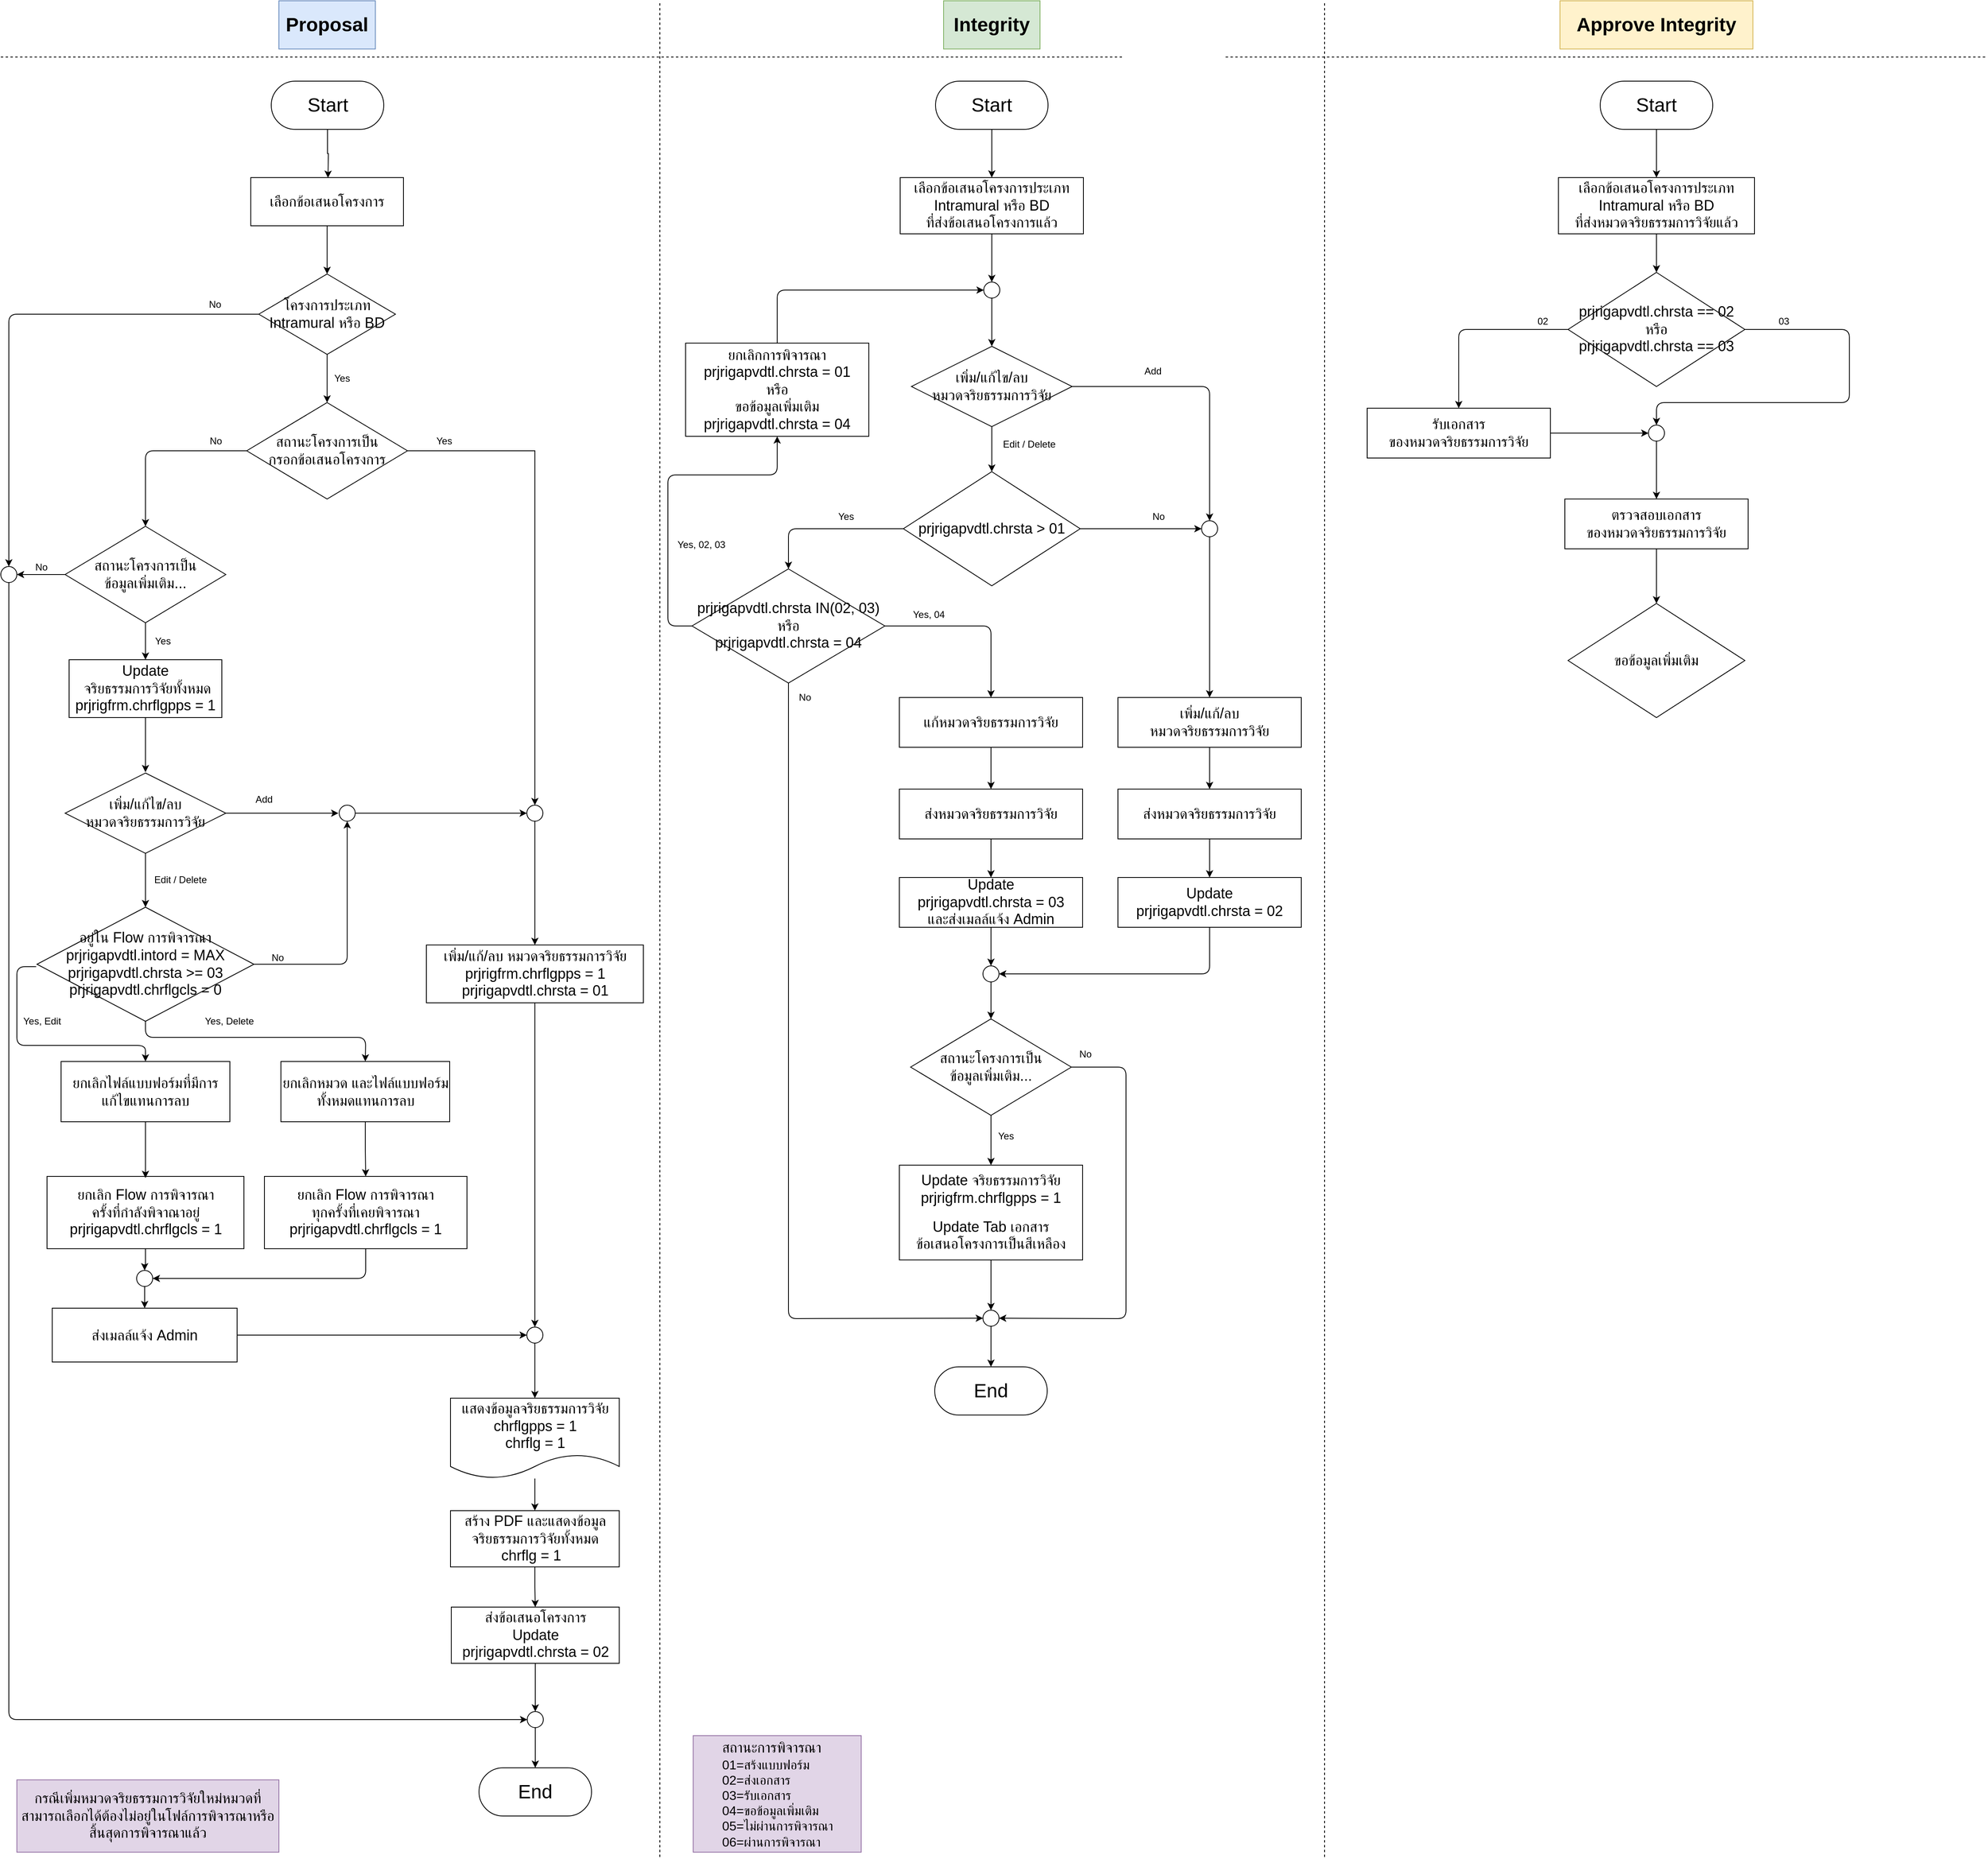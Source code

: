 <mxfile pages="1" version="11.2.5" type="github"><diagram id="XheSabc6A_l0cQ8eEB0v" name="Page-1"><mxGraphModel dx="2500" dy="-290" grid="1" gridSize="10" guides="1" tooltips="1" connect="1" arrows="1" fold="1" page="1" pageScale="1" pageWidth="827" pageHeight="1169" math="0" shadow="0"><root><mxCell id="0"/><mxCell id="1" parent="0"/><mxCell id="-QVgNR0uKfn1cdl9VYep-1" value="&lt;h1&gt;Proposal&lt;/h1&gt;" style="rounded=0;whiteSpace=wrap;html=1;fillColor=#dae8fc;strokeColor=#6c8ebf;" parent="1" vertex="1"><mxGeometry x="-474" y="1180" width="120" height="60" as="geometry"/></mxCell><mxCell id="-QVgNR0uKfn1cdl9VYep-3" value="&lt;h1&gt;Integrity&lt;/h1&gt;" style="rounded=0;whiteSpace=wrap;html=1;fillColor=#d5e8d4;strokeColor=#82b366;" parent="1" vertex="1"><mxGeometry x="353" y="1180" width="120" height="60" as="geometry"/></mxCell><mxCell id="-QVgNR0uKfn1cdl9VYep-4" value="" style="endArrow=none;dashed=1;html=1;" parent="1" edge="1"><mxGeometry width="50" height="50" relative="1" as="geometry"><mxPoint x="-820" y="1250" as="sourcePoint"/><mxPoint x="1650" y="1250" as="targetPoint"/></mxGeometry></mxCell><mxCell id="-QVgNR0uKfn1cdl9VYep-5" value="" style="endArrow=none;dashed=1;html=1;" parent="1" edge="1"><mxGeometry width="50" height="50" relative="1" as="geometry"><mxPoint y="3490" as="sourcePoint"/><mxPoint y="1180" as="targetPoint"/></mxGeometry></mxCell><mxCell id="-QVgNR0uKfn1cdl9VYep-10" value="" style="edgeStyle=orthogonalEdgeStyle;rounded=0;orthogonalLoop=1;jettySize=auto;html=1;" parent="1" source="-QVgNR0uKfn1cdl9VYep-6" edge="1"><mxGeometry relative="1" as="geometry"><mxPoint x="-412.941" y="1400.329" as="targetPoint"/></mxGeometry></mxCell><mxCell id="-QVgNR0uKfn1cdl9VYep-6" value="&lt;font style=&quot;font-size: 24px&quot;&gt;Start&lt;/font&gt;" style="rounded=1;whiteSpace=wrap;html=1;arcSize=50;" parent="1" vertex="1"><mxGeometry x="-483.5" y="1280" width="140" height="60" as="geometry"/></mxCell><mxCell id="-QVgNR0uKfn1cdl9VYep-19" value="" style="edgeStyle=orthogonalEdgeStyle;rounded=0;orthogonalLoop=1;jettySize=auto;html=1;" parent="1" source="-QVgNR0uKfn1cdl9VYep-15" target="-QVgNR0uKfn1cdl9VYep-18" edge="1"><mxGeometry relative="1" as="geometry"/></mxCell><mxCell id="-QVgNR0uKfn1cdl9VYep-15" value="&lt;font style=&quot;font-size: 18px&quot;&gt;โครงการประเภท&lt;br&gt;Intramural หรือ BD&lt;/font&gt;" style="rhombus;whiteSpace=wrap;html=1;" parent="1" vertex="1"><mxGeometry x="-499" y="1520" width="170" height="100" as="geometry"/></mxCell><mxCell id="-QVgNR0uKfn1cdl9VYep-17" value="" style="edgeStyle=orthogonalEdgeStyle;rounded=0;orthogonalLoop=1;jettySize=auto;html=1;" parent="1" source="-QVgNR0uKfn1cdl9VYep-16" target="-QVgNR0uKfn1cdl9VYep-15" edge="1"><mxGeometry relative="1" as="geometry"/></mxCell><mxCell id="-QVgNR0uKfn1cdl9VYep-16" value="&lt;font style=&quot;font-size: 18px&quot;&gt;เลือกข้อเสนอโครงการ&lt;/font&gt;" style="rounded=0;whiteSpace=wrap;html=1;" parent="1" vertex="1"><mxGeometry x="-509" y="1400" width="190" height="60" as="geometry"/></mxCell><mxCell id="-QVgNR0uKfn1cdl9VYep-22" value="" style="edgeStyle=orthogonalEdgeStyle;rounded=0;orthogonalLoop=1;jettySize=auto;html=1;entryX=0.5;entryY=0;entryDx=0;entryDy=0;exitX=1;exitY=0.5;exitDx=0;exitDy=0;" parent="1" source="-QVgNR0uKfn1cdl9VYep-18" target="-QVgNR0uKfn1cdl9VYep-77" edge="1"><mxGeometry relative="1" as="geometry"><mxPoint x="-414" y="1860" as="targetPoint"/></mxGeometry></mxCell><mxCell id="-QVgNR0uKfn1cdl9VYep-18" value="&lt;font style=&quot;font-size: 18px&quot;&gt;สถานะโครงการเป็น&lt;br&gt;กรอกข้อเสนอโครงการ&lt;br&gt;&lt;/font&gt;" style="rhombus;whiteSpace=wrap;html=1;" parent="1" vertex="1"><mxGeometry x="-514" y="1680" width="200" height="120" as="geometry"/></mxCell><mxCell id="-QVgNR0uKfn1cdl9VYep-20" value="Yes" style="text;html=1;resizable=0;points=[];autosize=1;align=left;verticalAlign=top;spacingTop=-4;" parent="1" vertex="1"><mxGeometry x="-407" y="1640" width="40" height="20" as="geometry"/></mxCell><mxCell id="-QVgNR0uKfn1cdl9VYep-84" value="" style="edgeStyle=orthogonalEdgeStyle;rounded=0;orthogonalLoop=1;jettySize=auto;html=1;entryX=0.5;entryY=0;entryDx=0;entryDy=0;" parent="1" source="-QVgNR0uKfn1cdl9VYep-21" target="-QVgNR0uKfn1cdl9VYep-82" edge="1"><mxGeometry relative="1" as="geometry"><mxPoint x="-155.5" y="2392" as="targetPoint"/></mxGeometry></mxCell><mxCell id="-QVgNR0uKfn1cdl9VYep-21" value="&lt;span style=&quot;font-size: 18px&quot;&gt;เพิ่ม/แก้/ลบ หมวดจริยธรรมการวิจัย&lt;/span&gt;&lt;br&gt;&lt;span style=&quot;font-size: 18px&quot;&gt;prjrigfrm.chrflgpps = 1&lt;/span&gt;&lt;br&gt;&lt;span style=&quot;font-size: 18px&quot;&gt;prjrigapvdtl.chrsta = 01&lt;/span&gt;" style="rounded=0;whiteSpace=wrap;html=1;" parent="1" vertex="1"><mxGeometry x="-290.5" y="2355" width="270" height="72" as="geometry"/></mxCell><mxCell id="-QVgNR0uKfn1cdl9VYep-23" value="Yes" style="text;html=1;resizable=0;points=[];autosize=1;align=left;verticalAlign=top;spacingTop=-4;" parent="1" vertex="1"><mxGeometry x="-280" y="1718" width="40" height="20" as="geometry"/></mxCell><mxCell id="-QVgNR0uKfn1cdl9VYep-49" value="" style="edgeStyle=orthogonalEdgeStyle;rounded=0;orthogonalLoop=1;jettySize=auto;html=1;" parent="1" source="-QVgNR0uKfn1cdl9VYep-24" target="-QVgNR0uKfn1cdl9VYep-46" edge="1"><mxGeometry relative="1" as="geometry"/></mxCell><mxCell id="-QVgNR0uKfn1cdl9VYep-24" value="&lt;span style=&quot;font-size: 18px&quot;&gt;สร้าง PDF และแสดงข้อมูล&lt;br&gt;จริยธรรมการวิจัยทั้งหมด&lt;br&gt;chrflg = 1&amp;nbsp;&amp;nbsp;&lt;/span&gt;&lt;span style=&quot;font-size: 18px&quot;&gt;&lt;br&gt;&lt;/span&gt;" style="rounded=0;whiteSpace=wrap;html=1;" parent="1" vertex="1"><mxGeometry x="-260.5" y="3059" width="210" height="70" as="geometry"/></mxCell><mxCell id="-QVgNR0uKfn1cdl9VYep-32" value="" style="edgeStyle=orthogonalEdgeStyle;rounded=0;orthogonalLoop=1;jettySize=auto;html=1;" parent="1" source="-QVgNR0uKfn1cdl9VYep-27" target="-QVgNR0uKfn1cdl9VYep-31" edge="1"><mxGeometry relative="1" as="geometry"/></mxCell><mxCell id="-QVgNR0uKfn1cdl9VYep-36" value="" style="edgeStyle=orthogonalEdgeStyle;rounded=0;orthogonalLoop=1;jettySize=auto;html=1;" parent="1" source="-QVgNR0uKfn1cdl9VYep-27" target="-QVgNR0uKfn1cdl9VYep-33" edge="1"><mxGeometry relative="1" as="geometry"/></mxCell><mxCell id="-QVgNR0uKfn1cdl9VYep-27" value="&lt;font style=&quot;font-size: 18px&quot;&gt;สถานะโครงการเป็น&lt;br&gt;ข้อมูลเพิ่มเติม...&lt;br&gt;&lt;/font&gt;" style="rhombus;whiteSpace=wrap;html=1;" parent="1" vertex="1"><mxGeometry x="-740" y="1834" width="200" height="120" as="geometry"/></mxCell><mxCell id="-QVgNR0uKfn1cdl9VYep-29" value="" style="endArrow=classic;html=1;exitX=0;exitY=0.5;exitDx=0;exitDy=0;entryX=0.5;entryY=0;entryDx=0;entryDy=0;" parent="1" source="-QVgNR0uKfn1cdl9VYep-18" target="-QVgNR0uKfn1cdl9VYep-27" edge="1"><mxGeometry width="50" height="50" relative="1" as="geometry"><mxPoint x="-520" y="1740" as="sourcePoint"/><mxPoint x="-770" y="2350" as="targetPoint"/><Array as="points"><mxPoint x="-640" y="1740"/></Array></mxGeometry></mxCell><mxCell id="-QVgNR0uKfn1cdl9VYep-30" value="No" style="text;html=1;resizable=0;points=[];autosize=1;align=left;verticalAlign=top;spacingTop=-4;" parent="1" vertex="1"><mxGeometry x="-562" y="1718" width="30" height="20" as="geometry"/></mxCell><mxCell id="-QVgNR0uKfn1cdl9VYep-56" value="" style="edgeStyle=orthogonalEdgeStyle;rounded=0;orthogonalLoop=1;jettySize=auto;html=1;" parent="1" source="-QVgNR0uKfn1cdl9VYep-31" edge="1"><mxGeometry relative="1" as="geometry"><mxPoint x="-640" y="2140" as="targetPoint"/></mxGeometry></mxCell><mxCell id="-QVgNR0uKfn1cdl9VYep-31" value="&lt;span style=&quot;font-size: 18px&quot;&gt;Update&lt;br&gt;&amp;nbsp;จริยธรรมการวิจัยทั้งหมด&lt;br&gt;&lt;/span&gt;&lt;span style=&quot;font-size: 18px&quot;&gt;prjrigfrm.&lt;/span&gt;&lt;span style=&quot;font-size: 18px&quot;&gt;chrflgpps = 1&lt;/span&gt;&lt;span style=&quot;font-size: 18px&quot;&gt;&lt;br&gt;&lt;/span&gt;" style="rounded=0;whiteSpace=wrap;html=1;" parent="1" vertex="1"><mxGeometry x="-735" y="2000" width="190" height="72" as="geometry"/></mxCell><mxCell id="-QVgNR0uKfn1cdl9VYep-33" value="" style="ellipse;whiteSpace=wrap;html=1;aspect=fixed;" parent="1" vertex="1"><mxGeometry x="-820" y="1884" width="20" height="20" as="geometry"/></mxCell><mxCell id="-QVgNR0uKfn1cdl9VYep-34" value="" style="endArrow=classic;html=1;exitX=0;exitY=0.5;exitDx=0;exitDy=0;entryX=0.5;entryY=0;entryDx=0;entryDy=0;" parent="1" source="-QVgNR0uKfn1cdl9VYep-15" target="-QVgNR0uKfn1cdl9VYep-33" edge="1"><mxGeometry width="50" height="50" relative="1" as="geometry"><mxPoint x="-750" y="1685" as="sourcePoint"/><mxPoint x="-700" y="1635" as="targetPoint"/><Array as="points"><mxPoint x="-810" y="1570"/></Array></mxGeometry></mxCell><mxCell id="-QVgNR0uKfn1cdl9VYep-35" value="No" style="text;html=1;resizable=0;points=[];autosize=1;align=left;verticalAlign=top;spacingTop=-4;" parent="1" vertex="1"><mxGeometry x="-563" y="1548" width="30" height="20" as="geometry"/></mxCell><mxCell id="-QVgNR0uKfn1cdl9VYep-37" value="No" style="text;html=1;resizable=0;points=[];autosize=1;align=left;verticalAlign=top;spacingTop=-4;" parent="1" vertex="1"><mxGeometry x="-779" y="1875" width="30" height="20" as="geometry"/></mxCell><mxCell id="-QVgNR0uKfn1cdl9VYep-45" value="Yes" style="text;html=1;resizable=0;points=[];autosize=1;align=left;verticalAlign=top;spacingTop=-4;" parent="1" vertex="1"><mxGeometry x="-630" y="1967" width="40" height="20" as="geometry"/></mxCell><mxCell id="-QVgNR0uKfn1cdl9VYep-51" value="" style="edgeStyle=orthogonalEdgeStyle;rounded=0;orthogonalLoop=1;jettySize=auto;html=1;entryX=0.5;entryY=0;entryDx=0;entryDy=0;" parent="1" source="-QVgNR0uKfn1cdl9VYep-46" target="-QVgNR0uKfn1cdl9VYep-52" edge="1"><mxGeometry relative="1" as="geometry"><mxPoint x="-156.5" y="3309" as="targetPoint"/></mxGeometry></mxCell><mxCell id="-QVgNR0uKfn1cdl9VYep-46" value="&lt;span style=&quot;font-size: 18px&quot;&gt;ส่งข้อเสนอโครงการ&lt;br&gt;&lt;/span&gt;&lt;span style=&quot;font-size: 18px&quot;&gt;Update &lt;br&gt;prjrigapvdtl.&lt;/span&gt;&lt;span style=&quot;font-size: 18px&quot;&gt;chrsta = 02&lt;/span&gt;&lt;span style=&quot;font-size: 18px&quot;&gt;&lt;br&gt;&lt;/span&gt;" style="rounded=0;whiteSpace=wrap;html=1;" parent="1" vertex="1"><mxGeometry x="-259.5" y="3179" width="209" height="70" as="geometry"/></mxCell><mxCell id="-QVgNR0uKfn1cdl9VYep-48" value="" style="edgeStyle=orthogonalEdgeStyle;rounded=0;orthogonalLoop=1;jettySize=auto;html=1;" parent="1" source="-QVgNR0uKfn1cdl9VYep-47" target="-QVgNR0uKfn1cdl9VYep-24" edge="1"><mxGeometry relative="1" as="geometry"/></mxCell><mxCell id="-QVgNR0uKfn1cdl9VYep-47" value="&lt;font style=&quot;font-size: 18px&quot;&gt;&lt;font&gt;แสดงข้อมูลจริยธรรมการวิจัย&lt;br&gt;&lt;/font&gt;chrflgpps = 1&lt;br&gt;chrflg = 1&lt;/font&gt;" style="shape=document;whiteSpace=wrap;html=1;boundedLbl=1;" parent="1" vertex="1"><mxGeometry x="-260.5" y="2919" width="210" height="100" as="geometry"/></mxCell><mxCell id="-QVgNR0uKfn1cdl9VYep-50" value="&lt;font style=&quot;font-size: 24px&quot;&gt;End&lt;/font&gt;" style="rounded=1;whiteSpace=wrap;html=1;arcSize=50;" parent="1" vertex="1"><mxGeometry x="-225" y="3379" width="140" height="60" as="geometry"/></mxCell><mxCell id="-QVgNR0uKfn1cdl9VYep-53" value="" style="edgeStyle=orthogonalEdgeStyle;rounded=0;orthogonalLoop=1;jettySize=auto;html=1;" parent="1" source="-QVgNR0uKfn1cdl9VYep-52" target="-QVgNR0uKfn1cdl9VYep-50" edge="1"><mxGeometry relative="1" as="geometry"/></mxCell><mxCell id="-QVgNR0uKfn1cdl9VYep-52" value="" style="ellipse;whiteSpace=wrap;html=1;aspect=fixed;" parent="1" vertex="1"><mxGeometry x="-165" y="3309" width="20" height="20" as="geometry"/></mxCell><mxCell id="-QVgNR0uKfn1cdl9VYep-59" value="" style="edgeStyle=orthogonalEdgeStyle;rounded=0;orthogonalLoop=1;jettySize=auto;html=1;" parent="1" source="-QVgNR0uKfn1cdl9VYep-57" edge="1"><mxGeometry relative="1" as="geometry"><mxPoint x="-640" y="2308" as="targetPoint"/></mxGeometry></mxCell><mxCell id="-QVgNR0uKfn1cdl9VYep-79" value="" style="edgeStyle=orthogonalEdgeStyle;rounded=0;orthogonalLoop=1;jettySize=auto;html=1;" parent="1" source="-QVgNR0uKfn1cdl9VYep-57" edge="1"><mxGeometry relative="1" as="geometry"><mxPoint x="-400" y="2191" as="targetPoint"/></mxGeometry></mxCell><mxCell id="-QVgNR0uKfn1cdl9VYep-57" value="&lt;font style=&quot;font-size: 18px&quot;&gt;เพิ่ม/แก้ไข/ลบ &lt;br&gt;หมวดจริยธรรมการวิจัย&lt;br&gt;&lt;/font&gt;" style="rhombus;whiteSpace=wrap;html=1;" parent="1" vertex="1"><mxGeometry x="-740" y="2141" width="200" height="100" as="geometry"/></mxCell><mxCell id="-QVgNR0uKfn1cdl9VYep-60" value="Edit / Delete" style="text;html=1;resizable=0;points=[];autosize=1;align=left;verticalAlign=top;spacingTop=-4;" parent="1" vertex="1"><mxGeometry x="-631" y="2264" width="80" height="20" as="geometry"/></mxCell><mxCell id="-QVgNR0uKfn1cdl9VYep-61" value="&lt;font style=&quot;font-size: 18px&quot;&gt;อยู่ใน Flow การพิจารณา&lt;br&gt;prjrigapvdtl.intord = MAX&lt;br&gt;prjrigapvdtl.chrsta &amp;gt;= 03&lt;br&gt;prjrigapvdtl.chrflgcls = 0&lt;br&gt;&lt;/font&gt;" style="rhombus;whiteSpace=wrap;html=1;" parent="1" vertex="1"><mxGeometry x="-775" y="2308" width="270" height="142" as="geometry"/></mxCell><mxCell id="-QVgNR0uKfn1cdl9VYep-62" value="&lt;span style=&quot;font-size: 18px&quot;&gt;ยกเลิกไฟล์แบบฟอร์มที่มีการแก้ไขแทนการลบ&lt;br&gt;&lt;/span&gt;" style="rounded=0;whiteSpace=wrap;html=1;" parent="1" vertex="1"><mxGeometry x="-745" y="2500" width="210" height="75" as="geometry"/></mxCell><mxCell id="0qX_IZORo3dHoUo4TGGO-122" value="" style="edgeStyle=orthogonalEdgeStyle;rounded=0;orthogonalLoop=1;jettySize=auto;html=1;entryX=0.5;entryY=0;entryDx=0;entryDy=0;" parent="1" source="-QVgNR0uKfn1cdl9VYep-64" target="0qX_IZORo3dHoUo4TGGO-119" edge="1"><mxGeometry relative="1" as="geometry"><mxPoint x="-640" y="2813" as="targetPoint"/></mxGeometry></mxCell><mxCell id="-QVgNR0uKfn1cdl9VYep-64" value="&lt;span style=&quot;font-size: 18px&quot;&gt;ยกเลิก Flow การพิจารณา&lt;br&gt;ครั้งที่กำลังพิจาณาอยู่&lt;br&gt;&lt;/span&gt;&lt;font style=&quot;font-size: 18px&quot;&gt;prjrigapvdtl&lt;/font&gt;&lt;span style=&quot;font-size: 18px&quot;&gt;.chrflgcls = 1&lt;/span&gt;&lt;span style=&quot;font-size: 18px&quot;&gt;&lt;br&gt;&lt;/span&gt;" style="rounded=0;whiteSpace=wrap;html=1;" parent="1" vertex="1"><mxGeometry x="-762.5" y="2643" width="245" height="90" as="geometry"/></mxCell><mxCell id="-QVgNR0uKfn1cdl9VYep-69" value="Yes, Edit" style="text;html=1;resizable=0;points=[];autosize=1;align=left;verticalAlign=top;spacingTop=-4;" parent="1" vertex="1"><mxGeometry x="-794" y="2440" width="60" height="20" as="geometry"/></mxCell><mxCell id="-QVgNR0uKfn1cdl9VYep-74" value="" style="edgeStyle=orthogonalEdgeStyle;rounded=0;orthogonalLoop=1;jettySize=auto;html=1;entryX=0.5;entryY=0;entryDx=0;entryDy=0;" parent="1" source="-QVgNR0uKfn1cdl9VYep-70" target="0qX_IZORo3dHoUo4TGGO-116" edge="1"><mxGeometry relative="1" as="geometry"><mxPoint x="-387.5" y="2635" as="targetPoint"/></mxGeometry></mxCell><mxCell id="-QVgNR0uKfn1cdl9VYep-70" value="&lt;span style=&quot;font-size: 18px&quot;&gt;ยกเลิกหมวด และไฟล์แบบฟอร์มทั้งหมดแทนการลบ&lt;br&gt;&lt;/span&gt;" style="rounded=0;whiteSpace=wrap;html=1;" parent="1" vertex="1"><mxGeometry x="-471.5" y="2500" width="210" height="75" as="geometry"/></mxCell><mxCell id="-QVgNR0uKfn1cdl9VYep-71" value="" style="endArrow=classic;html=1;exitX=0.5;exitY=1;exitDx=0;exitDy=0;entryX=0.5;entryY=0;entryDx=0;entryDy=0;" parent="1" source="-QVgNR0uKfn1cdl9VYep-61" target="-QVgNR0uKfn1cdl9VYep-70" edge="1"><mxGeometry width="50" height="50" relative="1" as="geometry"><mxPoint x="-139.5" y="2525" as="sourcePoint"/><mxPoint x="-89.5" y="2475" as="targetPoint"/><Array as="points"><mxPoint x="-640" y="2470"/><mxPoint x="-366" y="2470"/></Array></mxGeometry></mxCell><mxCell id="-QVgNR0uKfn1cdl9VYep-72" value="Yes, Delete" style="text;html=1;resizable=0;points=[];autosize=1;align=left;verticalAlign=top;spacingTop=-4;" parent="1" vertex="1"><mxGeometry x="-568" y="2440" width="80" height="20" as="geometry"/></mxCell><mxCell id="-QVgNR0uKfn1cdl9VYep-76" value="" style="endArrow=classic;html=1;exitX=0.5;exitY=1;exitDx=0;exitDy=0;" parent="1" source="-QVgNR0uKfn1cdl9VYep-62" edge="1"><mxGeometry width="50" height="50" relative="1" as="geometry"><mxPoint x="-573" y="2685" as="sourcePoint"/><mxPoint x="-640" y="2645" as="targetPoint"/><Array as="points"><mxPoint x="-640" y="2645"/></Array></mxGeometry></mxCell><mxCell id="-QVgNR0uKfn1cdl9VYep-77" value="" style="ellipse;whiteSpace=wrap;html=1;aspect=fixed;" parent="1" vertex="1"><mxGeometry x="-165.5" y="2181" width="20" height="20" as="geometry"/></mxCell><mxCell id="-QVgNR0uKfn1cdl9VYep-81" value="Add" style="text;html=1;resizable=0;points=[];autosize=1;align=left;verticalAlign=top;spacingTop=-4;" parent="1" vertex="1"><mxGeometry x="-505" y="2164" width="40" height="20" as="geometry"/></mxCell><mxCell id="-QVgNR0uKfn1cdl9VYep-87" value="" style="edgeStyle=orthogonalEdgeStyle;rounded=0;orthogonalLoop=1;jettySize=auto;html=1;" parent="1" source="-QVgNR0uKfn1cdl9VYep-82" target="-QVgNR0uKfn1cdl9VYep-47" edge="1"><mxGeometry relative="1" as="geometry"/></mxCell><mxCell id="-QVgNR0uKfn1cdl9VYep-82" value="" style="ellipse;whiteSpace=wrap;html=1;aspect=fixed;" parent="1" vertex="1"><mxGeometry x="-165.5" y="2830.5" width="20" height="20" as="geometry"/></mxCell><mxCell id="-QVgNR0uKfn1cdl9VYep-90" value="" style="endArrow=classic;html=1;entryX=0.5;entryY=0;entryDx=0;entryDy=0;" parent="1" target="-QVgNR0uKfn1cdl9VYep-62" edge="1"><mxGeometry width="50" height="50" relative="1" as="geometry"><mxPoint x="-776" y="2382" as="sourcePoint"/><mxPoint x="-685" y="2645" as="targetPoint"/><Array as="points"><mxPoint x="-800" y="2382"/><mxPoint x="-800" y="2480"/><mxPoint x="-640" y="2480"/></Array></mxGeometry></mxCell><mxCell id="-QVgNR0uKfn1cdl9VYep-92" value="" style="ellipse;whiteSpace=wrap;html=1;aspect=fixed;" parent="1" vertex="1"><mxGeometry x="-399" y="2181" width="20" height="20" as="geometry"/></mxCell><mxCell id="-QVgNR0uKfn1cdl9VYep-93" value="" style="endArrow=classic;html=1;exitX=1;exitY=0.5;exitDx=0;exitDy=0;entryX=0.5;entryY=1;entryDx=0;entryDy=0;" parent="1" source="-QVgNR0uKfn1cdl9VYep-61" target="-QVgNR0uKfn1cdl9VYep-92" edge="1"><mxGeometry width="50" height="50" relative="1" as="geometry"><mxPoint x="-250" y="2610" as="sourcePoint"/><mxPoint x="-200" y="2560" as="targetPoint"/><Array as="points"><mxPoint x="-389" y="2379"/></Array></mxGeometry></mxCell><mxCell id="-QVgNR0uKfn1cdl9VYep-94" value="" style="endArrow=classic;html=1;exitX=1;exitY=0.5;exitDx=0;exitDy=0;entryX=0;entryY=0.5;entryDx=0;entryDy=0;" parent="1" source="-QVgNR0uKfn1cdl9VYep-92" target="-QVgNR0uKfn1cdl9VYep-77" edge="1"><mxGeometry width="50" height="50" relative="1" as="geometry"><mxPoint x="-319" y="2061" as="sourcePoint"/><mxPoint x="-269" y="2011" as="targetPoint"/></mxGeometry></mxCell><mxCell id="-QVgNR0uKfn1cdl9VYep-95" value="No" style="text;html=1;resizable=0;points=[];autosize=1;align=left;verticalAlign=top;spacingTop=-4;" parent="1" vertex="1"><mxGeometry x="-485" y="2361" width="30" height="20" as="geometry"/></mxCell><mxCell id="0qX_IZORo3dHoUo4TGGO-3" value="" style="edgeStyle=orthogonalEdgeStyle;rounded=0;orthogonalLoop=1;jettySize=auto;html=1;" parent="1" source="0qX_IZORo3dHoUo4TGGO-1" target="0qX_IZORo3dHoUo4TGGO-2" edge="1"><mxGeometry relative="1" as="geometry"/></mxCell><mxCell id="0qX_IZORo3dHoUo4TGGO-1" value="&lt;font style=&quot;font-size: 24px&quot;&gt;Start&lt;/font&gt;" style="rounded=1;whiteSpace=wrap;html=1;arcSize=50;" parent="1" vertex="1"><mxGeometry x="343" y="1280" width="140" height="60" as="geometry"/></mxCell><mxCell id="0qX_IZORo3dHoUo4TGGO-5" value="" style="edgeStyle=orthogonalEdgeStyle;rounded=0;orthogonalLoop=1;jettySize=auto;html=1;exitX=0.5;exitY=1;exitDx=0;exitDy=0;entryX=0.5;entryY=0;entryDx=0;entryDy=0;" parent="1" source="0qX_IZORo3dHoUo4TGGO-67" target="0qX_IZORo3dHoUo4TGGO-17" edge="1"><mxGeometry relative="1" as="geometry"><mxPoint x="413" y="1530" as="sourcePoint"/><mxPoint x="413" y="1570" as="targetPoint"/></mxGeometry></mxCell><mxCell id="0qX_IZORo3dHoUo4TGGO-2" value="&lt;font style=&quot;font-size: 18px&quot;&gt;เลือกข้อเสนอโครงการ&lt;/font&gt;&lt;span style=&quot;font-size: 18px&quot;&gt;ประเภท&lt;/span&gt;&lt;br style=&quot;font-size: 18px&quot;&gt;&lt;span style=&quot;font-size: 18px&quot;&gt;Intramural หรือ BD&lt;br&gt;ที่ส่งข้อเสนอโครงการแล้ว&lt;br&gt;&lt;/span&gt;" style="rounded=0;whiteSpace=wrap;html=1;" parent="1" vertex="1"><mxGeometry x="299" y="1400" width="228" height="70" as="geometry"/></mxCell><mxCell id="0qX_IZORo3dHoUo4TGGO-10" value="" style="edgeStyle=orthogonalEdgeStyle;rounded=0;orthogonalLoop=1;jettySize=auto;html=1;" parent="1" source="0qX_IZORo3dHoUo4TGGO-17" target="0qX_IZORo3dHoUo4TGGO-9" edge="1"><mxGeometry relative="1" as="geometry"/></mxCell><mxCell id="0qX_IZORo3dHoUo4TGGO-54" value="" style="edgeStyle=orthogonalEdgeStyle;rounded=0;orthogonalLoop=1;jettySize=auto;html=1;entryX=0;entryY=0.5;entryDx=0;entryDy=0;exitX=1;exitY=0.5;exitDx=0;exitDy=0;" parent="1" source="0qX_IZORo3dHoUo4TGGO-9" target="0qX_IZORo3dHoUo4TGGO-52" edge="1"><mxGeometry relative="1" as="geometry"><mxPoint x="565" y="1834" as="sourcePoint"/><mxPoint x="670" y="1834" as="targetPoint"/></mxGeometry></mxCell><mxCell id="0qX_IZORo3dHoUo4TGGO-9" value="&lt;font style=&quot;font-size: 18px&quot;&gt;prjrigapvdtl.chrsta &amp;gt; 01&lt;br&gt;&lt;/font&gt;" style="rhombus;whiteSpace=wrap;html=1;" parent="1" vertex="1"><mxGeometry x="303" y="1766" width="220" height="142" as="geometry"/></mxCell><mxCell id="0qX_IZORo3dHoUo4TGGO-16" value="Yes" style="text;html=1;resizable=0;points=[];autosize=1;align=left;verticalAlign=top;spacingTop=-4;" parent="1" vertex="1"><mxGeometry x="220" y="1812" width="40" height="20" as="geometry"/></mxCell><mxCell id="0qX_IZORo3dHoUo4TGGO-17" value="&lt;font style=&quot;font-size: 18px&quot;&gt;เพิ่ม/แก้ไข/ลบ &lt;br&gt;หมวดจริยธรรมการวิจัย&lt;br&gt;&lt;/font&gt;" style="rhombus;whiteSpace=wrap;html=1;" parent="1" vertex="1"><mxGeometry x="313" y="1610" width="200" height="100" as="geometry"/></mxCell><mxCell id="0qX_IZORo3dHoUo4TGGO-20" value="Edit / Delete" style="text;html=1;resizable=0;points=[];autosize=1;align=left;verticalAlign=top;spacingTop=-4;" parent="1" vertex="1"><mxGeometry x="425" y="1722" width="80" height="20" as="geometry"/></mxCell><mxCell id="0qX_IZORo3dHoUo4TGGO-83" value="" style="edgeStyle=orthogonalEdgeStyle;rounded=0;orthogonalLoop=1;jettySize=auto;html=1;" parent="1" source="0qX_IZORo3dHoUo4TGGO-21" target="0qX_IZORo3dHoUo4TGGO-82" edge="1"><mxGeometry relative="1" as="geometry"/></mxCell><mxCell id="0qX_IZORo3dHoUo4TGGO-21" value="&lt;span style=&quot;font-size: 18px&quot;&gt;เพิ่ม/แก้/ลบ &lt;br&gt;หมวดจริยธรรมการวิจัย&lt;/span&gt;&lt;br&gt;" style="rounded=0;whiteSpace=wrap;html=1;" parent="1" vertex="1"><mxGeometry x="570" y="2047" width="228" height="62" as="geometry"/></mxCell><mxCell id="0qX_IZORo3dHoUo4TGGO-23" value="" style="endArrow=classic;html=1;entryX=0.5;entryY=0;entryDx=0;entryDy=0;" parent="1" target="0qX_IZORo3dHoUo4TGGO-52" edge="1"><mxGeometry width="50" height="50" relative="1" as="geometry"><mxPoint x="513" y="1660" as="sourcePoint"/><mxPoint x="684" y="1820" as="targetPoint"/><Array as="points"><mxPoint x="684" y="1660"/></Array></mxGeometry></mxCell><mxCell id="0qX_IZORo3dHoUo4TGGO-26" value="Add" style="text;html=1;resizable=0;points=[];autosize=1;align=left;verticalAlign=top;spacingTop=-4;" parent="1" vertex="1"><mxGeometry x="601" y="1631" width="40" height="20" as="geometry"/></mxCell><mxCell id="0qX_IZORo3dHoUo4TGGO-27" value="No" style="text;html=1;resizable=0;points=[];autosize=1;align=left;verticalAlign=top;spacingTop=-4;" parent="1" vertex="1"><mxGeometry x="611" y="1812" width="30" height="20" as="geometry"/></mxCell><mxCell id="0qX_IZORo3dHoUo4TGGO-45" value="" style="edgeStyle=orthogonalEdgeStyle;rounded=0;orthogonalLoop=1;jettySize=auto;html=1;" parent="1" source="0qX_IZORo3dHoUo4TGGO-30" target="0qX_IZORo3dHoUo4TGGO-37" edge="1"><mxGeometry relative="1" as="geometry"/></mxCell><mxCell id="0qX_IZORo3dHoUo4TGGO-30" value="&lt;font style=&quot;font-size: 18px&quot;&gt;สถานะโครงการเป็น&lt;br&gt;ข้อมูลเพิ่มเติม...&lt;br&gt;&lt;/font&gt;" style="rhombus;whiteSpace=wrap;html=1;" parent="1" vertex="1"><mxGeometry x="312" y="2447" width="200" height="120" as="geometry"/></mxCell><mxCell id="0qX_IZORo3dHoUo4TGGO-37" value="&lt;span style=&quot;font-size: 18px&quot;&gt;Update จริยธรรมการวิจัย&lt;br&gt;&lt;/span&gt;&lt;span style=&quot;font-size: 18px&quot;&gt;prjrigfrm.&lt;/span&gt;&lt;span style=&quot;font-size: 18px&quot;&gt;chrflgpps = 1&lt;br&gt;&lt;/span&gt;&lt;br&gt;&lt;span style=&quot;font-size: 18px&quot;&gt;Update Tab เอกสาร&lt;br&gt;ข้อเสนอโครงการเป็นสีเหลือง&lt;/span&gt;" style="rounded=0;whiteSpace=wrap;html=1;" parent="1" vertex="1"><mxGeometry x="298" y="2629" width="228" height="118" as="geometry"/></mxCell><mxCell id="0qX_IZORo3dHoUo4TGGO-44" value="" style="edgeStyle=orthogonalEdgeStyle;rounded=0;orthogonalLoop=1;jettySize=auto;html=1;exitX=0.5;exitY=1;exitDx=0;exitDy=0;" parent="1" source="0qX_IZORo3dHoUo4TGGO-84" target="0qX_IZORo3dHoUo4TGGO-30" edge="1"><mxGeometry relative="1" as="geometry"><mxPoint x="417" y="2423" as="sourcePoint"/></mxGeometry></mxCell><mxCell id="0qX_IZORo3dHoUo4TGGO-46" value="Yes" style="text;html=1;resizable=0;points=[];autosize=1;align=left;verticalAlign=top;spacingTop=-4;" parent="1" vertex="1"><mxGeometry x="419" y="2583" width="40" height="20" as="geometry"/></mxCell><mxCell id="0qX_IZORo3dHoUo4TGGO-93" value="" style="edgeStyle=orthogonalEdgeStyle;rounded=0;orthogonalLoop=1;jettySize=auto;html=1;" parent="1" source="0qX_IZORo3dHoUo4TGGO-48" target="0qX_IZORo3dHoUo4TGGO-92" edge="1"><mxGeometry relative="1" as="geometry"/></mxCell><mxCell id="0qX_IZORo3dHoUo4TGGO-48" value="" style="ellipse;whiteSpace=wrap;html=1;aspect=fixed;" parent="1" vertex="1"><mxGeometry x="402" y="2809.5" width="20" height="20" as="geometry"/></mxCell><mxCell id="0qX_IZORo3dHoUo4TGGO-49" value="" style="edgeStyle=orthogonalEdgeStyle;rounded=0;orthogonalLoop=1;jettySize=auto;html=1;" parent="1" source="0qX_IZORo3dHoUo4TGGO-37" target="0qX_IZORo3dHoUo4TGGO-48" edge="1"><mxGeometry relative="1" as="geometry"><mxPoint x="412" y="2747" as="sourcePoint"/><mxPoint x="412" y="2825" as="targetPoint"/></mxGeometry></mxCell><mxCell id="0qX_IZORo3dHoUo4TGGO-50" value="" style="endArrow=classic;html=1;exitX=1;exitY=0.5;exitDx=0;exitDy=0;entryX=1;entryY=0.5;entryDx=0;entryDy=0;" parent="1" source="0qX_IZORo3dHoUo4TGGO-30" target="0qX_IZORo3dHoUo4TGGO-48" edge="1"><mxGeometry width="50" height="50" relative="1" as="geometry"><mxPoint x="602" y="2557" as="sourcePoint"/><mxPoint x="512" y="2873.5" as="targetPoint"/><Array as="points"><mxPoint x="580" y="2507"/><mxPoint x="580" y="2820"/></Array></mxGeometry></mxCell><mxCell id="0qX_IZORo3dHoUo4TGGO-51" value="No" style="text;html=1;resizable=0;points=[];autosize=1;align=left;verticalAlign=top;spacingTop=-4;" parent="1" vertex="1"><mxGeometry x="520" y="2481" width="30" height="20" as="geometry"/></mxCell><mxCell id="0qX_IZORo3dHoUo4TGGO-57" value="" style="edgeStyle=orthogonalEdgeStyle;rounded=0;orthogonalLoop=1;jettySize=auto;html=1;entryX=0.5;entryY=0;entryDx=0;entryDy=0;" parent="1" source="0qX_IZORo3dHoUo4TGGO-52" target="0qX_IZORo3dHoUo4TGGO-21" edge="1"><mxGeometry relative="1" as="geometry"><mxPoint x="725" y="1924" as="targetPoint"/></mxGeometry></mxCell><mxCell id="0qX_IZORo3dHoUo4TGGO-52" value="" style="ellipse;whiteSpace=wrap;html=1;aspect=fixed;" parent="1" vertex="1"><mxGeometry x="674" y="1827" width="20" height="20" as="geometry"/></mxCell><mxCell id="0qX_IZORo3dHoUo4TGGO-58" value="" style="endArrow=classic;html=1;exitX=0;exitY=0.5;exitDx=0;exitDy=0;entryX=0.5;entryY=0;entryDx=0;entryDy=0;" parent="1" source="0qX_IZORo3dHoUo4TGGO-9" target="0qX_IZORo3dHoUo4TGGO-59" edge="1"><mxGeometry width="50" height="50" relative="1" as="geometry"><mxPoint x="523" y="1670" as="sourcePoint"/><mxPoint x="164" y="1952" as="targetPoint"/><Array as="points"><mxPoint x="160" y="1837"/></Array></mxGeometry></mxCell><mxCell id="0qX_IZORo3dHoUo4TGGO-59" value="&lt;font style=&quot;font-size: 18px&quot;&gt;prjrigapvdtl.chrsta IN(02, 03)&lt;br&gt;หรือ&lt;br&gt;prjrigapvdtl.chrsta = 04&lt;br&gt;&lt;/font&gt;" style="rhombus;whiteSpace=wrap;html=1;" parent="1" vertex="1"><mxGeometry x="40" y="1887" width="240" height="142" as="geometry"/></mxCell><mxCell id="0qX_IZORo3dHoUo4TGGO-61" value="&lt;span style=&quot;font-size: 18px&quot;&gt;ยกเลิกการพิจารณา&lt;br&gt;&lt;/span&gt;&lt;span style=&quot;font-size: 18px&quot;&gt;prjrigapvdtl.chrsta = 01&lt;/span&gt;&lt;span style=&quot;font-size: 18px&quot;&gt;&lt;br&gt;หรือ&lt;br&gt;ขอข้อมูลเพิ่มเติม&lt;br&gt;&lt;/span&gt;&lt;span style=&quot;font-size: 18px&quot;&gt;prjrigapvdtl.chrsta = 04&lt;/span&gt;&lt;span style=&quot;font-size: 18px&quot;&gt;&lt;br&gt;&lt;/span&gt;" style="rounded=0;whiteSpace=wrap;html=1;" parent="1" vertex="1"><mxGeometry x="32" y="1606" width="228" height="116" as="geometry"/></mxCell><mxCell id="0qX_IZORo3dHoUo4TGGO-63" value="Yes, 02, 03" style="text;html=1;resizable=0;points=[];autosize=1;align=left;verticalAlign=top;spacingTop=-4;" parent="1" vertex="1"><mxGeometry x="20" y="1847" width="80" height="20" as="geometry"/></mxCell><mxCell id="0qX_IZORo3dHoUo4TGGO-67" value="" style="ellipse;whiteSpace=wrap;html=1;aspect=fixed;" parent="1" vertex="1"><mxGeometry x="403" y="1530" width="20" height="20" as="geometry"/></mxCell><mxCell id="0qX_IZORo3dHoUo4TGGO-68" value="" style="edgeStyle=orthogonalEdgeStyle;rounded=0;orthogonalLoop=1;jettySize=auto;html=1;exitX=0.5;exitY=1;exitDx=0;exitDy=0;entryX=0.5;entryY=0;entryDx=0;entryDy=0;" parent="1" source="0qX_IZORo3dHoUo4TGGO-2" target="0qX_IZORo3dHoUo4TGGO-67" edge="1"><mxGeometry relative="1" as="geometry"><mxPoint x="413" y="1470" as="sourcePoint"/><mxPoint x="413" y="1610" as="targetPoint"/></mxGeometry></mxCell><mxCell id="0qX_IZORo3dHoUo4TGGO-69" value="" style="endArrow=classic;html=1;exitX=0;exitY=0.5;exitDx=0;exitDy=0;entryX=0.5;entryY=1;entryDx=0;entryDy=0;" parent="1" source="0qX_IZORo3dHoUo4TGGO-59" target="0qX_IZORo3dHoUo4TGGO-61" edge="1"><mxGeometry width="50" height="50" relative="1" as="geometry"><mxPoint x="523" y="1670" as="sourcePoint"/><mxPoint x="652" y="1837" as="targetPoint"/><Array as="points"><mxPoint x="10" y="1958"/><mxPoint x="10" y="1770"/><mxPoint x="146" y="1770"/></Array></mxGeometry></mxCell><mxCell id="0qX_IZORo3dHoUo4TGGO-70" value="" style="endArrow=classic;html=1;exitX=0.5;exitY=0;exitDx=0;exitDy=0;entryX=0;entryY=0.5;entryDx=0;entryDy=0;" parent="1" source="0qX_IZORo3dHoUo4TGGO-61" target="0qX_IZORo3dHoUo4TGGO-67" edge="1"><mxGeometry width="50" height="50" relative="1" as="geometry"><mxPoint x="533" y="1680" as="sourcePoint"/><mxPoint x="662" y="1847" as="targetPoint"/><Array as="points"><mxPoint x="146" y="1540"/></Array></mxGeometry></mxCell><mxCell id="0qX_IZORo3dHoUo4TGGO-78" value="" style="edgeStyle=orthogonalEdgeStyle;rounded=0;orthogonalLoop=1;jettySize=auto;html=1;" parent="1" source="0qX_IZORo3dHoUo4TGGO-71" target="0qX_IZORo3dHoUo4TGGO-77" edge="1"><mxGeometry relative="1" as="geometry"/></mxCell><mxCell id="0qX_IZORo3dHoUo4TGGO-71" value="&lt;span style=&quot;font-size: 18px&quot;&gt;แก้หมวดจริยธรรมการวิจัย&lt;/span&gt;" style="rounded=0;whiteSpace=wrap;html=1;" parent="1" vertex="1"><mxGeometry x="298" y="2047" width="228" height="62" as="geometry"/></mxCell><mxCell id="0qX_IZORo3dHoUo4TGGO-73" value="" style="endArrow=classic;html=1;exitX=1;exitY=0.5;exitDx=0;exitDy=0;entryX=0.5;entryY=0;entryDx=0;entryDy=0;" parent="1" source="0qX_IZORo3dHoUo4TGGO-59" target="0qX_IZORo3dHoUo4TGGO-71" edge="1"><mxGeometry width="50" height="50" relative="1" as="geometry"><mxPoint x="523" y="1670" as="sourcePoint"/><mxPoint x="652" y="1837" as="targetPoint"/><Array as="points"><mxPoint x="412" y="1958"/></Array></mxGeometry></mxCell><mxCell id="0qX_IZORo3dHoUo4TGGO-74" value="Yes, 04" style="text;html=1;resizable=0;points=[];autosize=1;align=left;verticalAlign=top;spacingTop=-4;" parent="1" vertex="1"><mxGeometry x="313" y="1934" width="60" height="20" as="geometry"/></mxCell><mxCell id="0qX_IZORo3dHoUo4TGGO-88" value="" style="edgeStyle=orthogonalEdgeStyle;rounded=0;orthogonalLoop=1;jettySize=auto;html=1;entryX=0.5;entryY=0;entryDx=0;entryDy=0;" parent="1" source="0qX_IZORo3dHoUo4TGGO-75" target="0qX_IZORo3dHoUo4TGGO-84" edge="1"><mxGeometry relative="1" as="geometry"><mxPoint x="412" y="2413" as="targetPoint"/></mxGeometry></mxCell><mxCell id="0qX_IZORo3dHoUo4TGGO-75" value="&lt;span style=&quot;font-size: 18px&quot;&gt;Update&lt;br&gt;&lt;/span&gt;&lt;span style=&quot;font-size: 18px&quot;&gt;prjrigapvdtl.chrsta = 03&lt;/span&gt;&lt;br&gt;&lt;span style=&quot;font-size: 18px&quot;&gt;และส่งเมลล์แจ้ง Admin&lt;/span&gt;&lt;span style=&quot;font-size: 18px&quot;&gt;&lt;br&gt;&lt;/span&gt;" style="rounded=0;whiteSpace=wrap;html=1;" parent="1" vertex="1"><mxGeometry x="298" y="2271" width="228" height="62" as="geometry"/></mxCell><mxCell id="0qX_IZORo3dHoUo4TGGO-79" value="" style="edgeStyle=orthogonalEdgeStyle;rounded=0;orthogonalLoop=1;jettySize=auto;html=1;" parent="1" source="0qX_IZORo3dHoUo4TGGO-77" target="0qX_IZORo3dHoUo4TGGO-75" edge="1"><mxGeometry relative="1" as="geometry"/></mxCell><mxCell id="0qX_IZORo3dHoUo4TGGO-77" value="&lt;span style=&quot;font-size: 18px&quot;&gt;ส่งหมวดจริยธรรมการวิจัย&lt;/span&gt;" style="rounded=0;whiteSpace=wrap;html=1;" parent="1" vertex="1"><mxGeometry x="298" y="2161" width="228" height="62" as="geometry"/></mxCell><mxCell id="0qX_IZORo3dHoUo4TGGO-80" value="&lt;span style=&quot;font-size: 18px&quot;&gt;Update&lt;br&gt;&lt;/span&gt;&lt;span style=&quot;font-size: 18px&quot;&gt;prjrigapvdtl.chrsta = 02&lt;/span&gt;&lt;span style=&quot;font-size: 18px&quot;&gt;&lt;br&gt;&lt;/span&gt;" style="rounded=0;whiteSpace=wrap;html=1;" parent="1" vertex="1"><mxGeometry x="570" y="2271" width="228" height="62" as="geometry"/></mxCell><mxCell id="0qX_IZORo3dHoUo4TGGO-81" value="" style="edgeStyle=orthogonalEdgeStyle;rounded=0;orthogonalLoop=1;jettySize=auto;html=1;" parent="1" source="0qX_IZORo3dHoUo4TGGO-82" target="0qX_IZORo3dHoUo4TGGO-80" edge="1"><mxGeometry relative="1" as="geometry"/></mxCell><mxCell id="0qX_IZORo3dHoUo4TGGO-82" value="&lt;span style=&quot;font-size: 18px&quot;&gt;ส่งหมวดจริยธรรมการวิจัย&lt;/span&gt;" style="rounded=0;whiteSpace=wrap;html=1;" parent="1" vertex="1"><mxGeometry x="570" y="2161" width="228" height="62" as="geometry"/></mxCell><mxCell id="0qX_IZORo3dHoUo4TGGO-84" value="" style="ellipse;whiteSpace=wrap;html=1;aspect=fixed;" parent="1" vertex="1"><mxGeometry x="402" y="2381" width="20" height="20" as="geometry"/></mxCell><mxCell id="0qX_IZORo3dHoUo4TGGO-89" value="" style="endArrow=classic;html=1;exitX=0.5;exitY=1;exitDx=0;exitDy=0;entryX=1;entryY=0.5;entryDx=0;entryDy=0;" parent="1" source="0qX_IZORo3dHoUo4TGGO-80" target="0qX_IZORo3dHoUo4TGGO-84" edge="1"><mxGeometry width="50" height="50" relative="1" as="geometry"><mxPoint x="294" y="1968" as="sourcePoint"/><mxPoint x="422" y="2057" as="targetPoint"/><Array as="points"><mxPoint x="684" y="2391"/></Array></mxGeometry></mxCell><mxCell id="0qX_IZORo3dHoUo4TGGO-90" value="" style="endArrow=classic;html=1;entryX=0;entryY=0.5;entryDx=0;entryDy=0;" parent="1" target="0qX_IZORo3dHoUo4TGGO-48" edge="1"><mxGeometry width="50" height="50" relative="1" as="geometry"><mxPoint x="160" y="2029" as="sourcePoint"/><mxPoint x="422" y="2057" as="targetPoint"/><Array as="points"><mxPoint x="160" y="2640"/><mxPoint x="160" y="2820"/></Array></mxGeometry></mxCell><mxCell id="0qX_IZORo3dHoUo4TGGO-91" value="No" style="text;html=1;resizable=0;points=[];autosize=1;align=left;verticalAlign=top;spacingTop=-4;" parent="1" vertex="1"><mxGeometry x="171" y="2037" width="30" height="20" as="geometry"/></mxCell><mxCell id="0qX_IZORo3dHoUo4TGGO-92" value="&lt;font style=&quot;font-size: 24px&quot;&gt;End&lt;/font&gt;" style="rounded=1;whiteSpace=wrap;html=1;arcSize=50;" parent="1" vertex="1"><mxGeometry x="342" y="2880" width="140" height="60" as="geometry"/></mxCell><mxCell id="0qX_IZORo3dHoUo4TGGO-95" value="&lt;div style=&quot;text-align: left ; white-space: nowrap&quot;&gt;&lt;font style=&quot;font-size: 18px&quot;&gt;สถานะการพิจารณา&lt;/font&gt;&lt;/div&gt;&lt;div style=&quot;text-align: left ; white-space: nowrap&quot;&gt;&lt;font size=&quot;3&quot;&gt;01=สร้งแบบฟอร์ม&lt;/font&gt;&lt;/div&gt;&lt;div style=&quot;text-align: left ; white-space: nowrap&quot;&gt;&lt;font size=&quot;3&quot;&gt;02=ส่งเอกสาร&lt;/font&gt;&lt;/div&gt;&lt;div style=&quot;text-align: left ; white-space: nowrap&quot;&gt;&lt;font size=&quot;3&quot;&gt;03=รับเอกสาร&lt;/font&gt;&lt;/div&gt;&lt;div style=&quot;text-align: left ; white-space: nowrap&quot;&gt;&lt;font size=&quot;3&quot;&gt;04=ขอข้อมูลเพิ่มเติม&lt;/font&gt;&lt;/div&gt;&lt;div style=&quot;text-align: left ; white-space: nowrap&quot;&gt;&lt;font size=&quot;3&quot;&gt;05=ไม่ผ่านการพิจารณา&lt;/font&gt;&lt;/div&gt;&lt;div style=&quot;text-align: left ; white-space: nowrap&quot;&gt;&lt;font size=&quot;3&quot;&gt;06=ผ่านการพิจารณา&lt;/font&gt;&lt;/div&gt;" style="rounded=0;whiteSpace=wrap;html=1;fillColor=#e1d5e7;strokeColor=#9673a6;" parent="1" vertex="1"><mxGeometry x="41.5" y="3339" width="209" height="145" as="geometry"/></mxCell><mxCell id="0qX_IZORo3dHoUo4TGGO-96" value="&lt;h1&gt;Approve Integrity&lt;/h1&gt;" style="rounded=0;whiteSpace=wrap;html=1;fillColor=#fff2cc;strokeColor=#d6b656;" parent="1" vertex="1"><mxGeometry x="1120" y="1180" width="240" height="60" as="geometry"/></mxCell><mxCell id="0qX_IZORo3dHoUo4TGGO-97" value="" style="endArrow=none;dashed=1;html=1;" parent="1" edge="1"><mxGeometry width="50" height="50" relative="1" as="geometry"><mxPoint x="827" y="3490" as="sourcePoint"/><mxPoint x="827" y="1180" as="targetPoint"/></mxGeometry></mxCell><mxCell id="0qX_IZORo3dHoUo4TGGO-100" value="" style="edgeStyle=orthogonalEdgeStyle;rounded=0;orthogonalLoop=1;jettySize=auto;html=1;" parent="1" source="0qX_IZORo3dHoUo4TGGO-98" target="0qX_IZORo3dHoUo4TGGO-99" edge="1"><mxGeometry relative="1" as="geometry"/></mxCell><mxCell id="0qX_IZORo3dHoUo4TGGO-98" value="&lt;font style=&quot;font-size: 24px&quot;&gt;Start&lt;/font&gt;" style="rounded=1;whiteSpace=wrap;html=1;arcSize=50;" parent="1" vertex="1"><mxGeometry x="1170" y="1280" width="140" height="60" as="geometry"/></mxCell><mxCell id="0qX_IZORo3dHoUo4TGGO-102" value="" style="edgeStyle=orthogonalEdgeStyle;rounded=0;orthogonalLoop=1;jettySize=auto;html=1;" parent="1" source="0qX_IZORo3dHoUo4TGGO-99" target="0qX_IZORo3dHoUo4TGGO-101" edge="1"><mxGeometry relative="1" as="geometry"/></mxCell><mxCell id="0qX_IZORo3dHoUo4TGGO-99" value="&lt;font style=&quot;font-size: 18px&quot;&gt;เลือกข้อเสนอโครงการ&lt;/font&gt;&lt;span style=&quot;font-size: 18px&quot;&gt;ประเภท&lt;/span&gt;&lt;br style=&quot;font-size: 18px&quot;&gt;&lt;span style=&quot;font-size: 18px&quot;&gt;Intramural หรือ BD&lt;br&gt;ที่ส่งหมวดจริยธรรมการวิจัยแล้ว&lt;br&gt;&lt;/span&gt;" style="rounded=0;whiteSpace=wrap;html=1;" parent="1" vertex="1"><mxGeometry x="1118" y="1400" width="244" height="70" as="geometry"/></mxCell><mxCell id="0qX_IZORo3dHoUo4TGGO-101" value="&lt;font style=&quot;font-size: 18px&quot;&gt;prjrigapvdtl.chrsta == 02&lt;br&gt;หรือ&lt;br&gt;prjrigapvdtl.chrsta == 03&lt;br&gt;&lt;/font&gt;" style="rhombus;whiteSpace=wrap;html=1;" parent="1" vertex="1"><mxGeometry x="1130" y="1518" width="220" height="142" as="geometry"/></mxCell><mxCell id="0qX_IZORo3dHoUo4TGGO-110" value="" style="edgeStyle=orthogonalEdgeStyle;rounded=0;orthogonalLoop=1;jettySize=auto;html=1;entryX=0;entryY=0.5;entryDx=0;entryDy=0;" parent="1" source="0qX_IZORo3dHoUo4TGGO-103" target="0qX_IZORo3dHoUo4TGGO-108" edge="1"><mxGeometry relative="1" as="geometry"><mxPoint x="1188" y="1718" as="targetPoint"/></mxGeometry></mxCell><mxCell id="0qX_IZORo3dHoUo4TGGO-103" value="&lt;span style=&quot;font-size: 18px&quot;&gt;รับเอกสาร&lt;br&gt;ของหมวดจริยธรรมการวิจัย&lt;br&gt;&lt;/span&gt;" style="rounded=0;whiteSpace=wrap;html=1;" parent="1" vertex="1"><mxGeometry x="880" y="1687" width="228" height="62" as="geometry"/></mxCell><mxCell id="0qX_IZORo3dHoUo4TGGO-104" value="" style="endArrow=classic;html=1;entryX=0.5;entryY=0;entryDx=0;entryDy=0;exitX=0;exitY=0.5;exitDx=0;exitDy=0;" parent="1" source="0qX_IZORo3dHoUo4TGGO-101" target="0qX_IZORo3dHoUo4TGGO-103" edge="1"><mxGeometry width="50" height="50" relative="1" as="geometry"><mxPoint x="523" y="1670" as="sourcePoint"/><mxPoint x="694" y="1837" as="targetPoint"/><Array as="points"><mxPoint x="994" y="1589"/></Array></mxGeometry></mxCell><mxCell id="0qX_IZORo3dHoUo4TGGO-105" value="02" style="text;html=1;resizable=0;points=[];autosize=1;align=left;verticalAlign=top;spacingTop=-4;" parent="1" vertex="1"><mxGeometry x="1090" y="1569" width="30" height="20" as="geometry"/></mxCell><mxCell id="0qX_IZORo3dHoUo4TGGO-115" value="" style="edgeStyle=orthogonalEdgeStyle;rounded=0;orthogonalLoop=1;jettySize=auto;html=1;" parent="1" source="0qX_IZORo3dHoUo4TGGO-106" target="0qX_IZORo3dHoUo4TGGO-114" edge="1"><mxGeometry relative="1" as="geometry"/></mxCell><mxCell id="0qX_IZORo3dHoUo4TGGO-106" value="&lt;span style=&quot;font-size: 18px&quot;&gt;ตรวจสอบเอกสาร&lt;br&gt;ของหมวดจริยธรรมการวิจัย&lt;br&gt;&lt;/span&gt;" style="rounded=0;whiteSpace=wrap;html=1;" parent="1" vertex="1"><mxGeometry x="1126" y="1800" width="228" height="62" as="geometry"/></mxCell><mxCell id="0qX_IZORo3dHoUo4TGGO-113" value="" style="edgeStyle=orthogonalEdgeStyle;rounded=0;orthogonalLoop=1;jettySize=auto;html=1;" parent="1" source="0qX_IZORo3dHoUo4TGGO-108" target="0qX_IZORo3dHoUo4TGGO-106" edge="1"><mxGeometry relative="1" as="geometry"/></mxCell><mxCell id="0qX_IZORo3dHoUo4TGGO-108" value="" style="ellipse;whiteSpace=wrap;html=1;aspect=fixed;" parent="1" vertex="1"><mxGeometry x="1230" y="1708" width="20" height="20" as="geometry"/></mxCell><mxCell id="0qX_IZORo3dHoUo4TGGO-111" value="" style="endArrow=classic;html=1;exitX=1;exitY=0.5;exitDx=0;exitDy=0;entryX=0.5;entryY=0;entryDx=0;entryDy=0;" parent="1" source="0qX_IZORo3dHoUo4TGGO-101" target="0qX_IZORo3dHoUo4TGGO-108" edge="1"><mxGeometry width="50" height="50" relative="1" as="geometry"><mxPoint x="1140" y="1599" as="sourcePoint"/><mxPoint x="1240" y="1700" as="targetPoint"/><Array as="points"><mxPoint x="1480" y="1589"/><mxPoint x="1480" y="1680"/><mxPoint x="1240" y="1680"/></Array></mxGeometry></mxCell><mxCell id="0qX_IZORo3dHoUo4TGGO-112" value="03" style="text;html=1;resizable=0;points=[];autosize=1;align=left;verticalAlign=top;spacingTop=-4;" parent="1" vertex="1"><mxGeometry x="1390" y="1569" width="30" height="20" as="geometry"/></mxCell><mxCell id="0qX_IZORo3dHoUo4TGGO-114" value="&lt;font style=&quot;font-size: 18px&quot;&gt;ขอข้อมูลเพิ่มเติม&lt;br&gt;&lt;/font&gt;" style="rhombus;whiteSpace=wrap;html=1;" parent="1" vertex="1"><mxGeometry x="1130" y="1930" width="220" height="142" as="geometry"/></mxCell><mxCell id="0qX_IZORo3dHoUo4TGGO-116" value="&lt;span style=&quot;font-size: 18px&quot;&gt;ยกเลิก Flow การพิจารณา&lt;br&gt;ทุกครั้งที่เคยพิจารณา&lt;br&gt;&lt;/span&gt;&lt;font style=&quot;font-size: 18px&quot;&gt;prjrigapvdtl&lt;/font&gt;&lt;span style=&quot;font-size: 18px&quot;&gt;.chrflgcls = 1&lt;/span&gt;&lt;span style=&quot;font-size: 18px&quot;&gt;&lt;br&gt;&lt;/span&gt;" style="rounded=0;whiteSpace=wrap;html=1;" parent="1" vertex="1"><mxGeometry x="-492" y="2643" width="252" height="90" as="geometry"/></mxCell><mxCell id="0qX_IZORo3dHoUo4TGGO-118" value="" style="endArrow=classic;html=1;entryX=0;entryY=0.5;entryDx=0;entryDy=0;exitX=0.5;exitY=1;exitDx=0;exitDy=0;" parent="1" source="-QVgNR0uKfn1cdl9VYep-33" target="-QVgNR0uKfn1cdl9VYep-52" edge="1"><mxGeometry width="50" height="50" relative="1" as="geometry"><mxPoint x="-766" y="2392" as="sourcePoint"/><mxPoint x="-630" y="2510" as="targetPoint"/><Array as="points"><mxPoint x="-810" y="2500"/><mxPoint x="-810" y="3319"/></Array></mxGeometry></mxCell><mxCell id="0qX_IZORo3dHoUo4TGGO-125" value="" style="edgeStyle=orthogonalEdgeStyle;rounded=0;orthogonalLoop=1;jettySize=auto;html=1;entryX=0.5;entryY=0;entryDx=0;entryDy=0;" parent="1" source="0qX_IZORo3dHoUo4TGGO-119" target="0qX_IZORo3dHoUo4TGGO-124" edge="1"><mxGeometry relative="1" as="geometry"/></mxCell><mxCell id="0qX_IZORo3dHoUo4TGGO-119" value="" style="ellipse;whiteSpace=wrap;html=1;aspect=fixed;" parent="1" vertex="1"><mxGeometry x="-651" y="2760" width="20" height="20" as="geometry"/></mxCell><mxCell id="0qX_IZORo3dHoUo4TGGO-123" value="" style="endArrow=classic;html=1;entryX=1;entryY=0.5;entryDx=0;entryDy=0;exitX=0.5;exitY=1;exitDx=0;exitDy=0;" parent="1" source="0qX_IZORo3dHoUo4TGGO-116" target="0qX_IZORo3dHoUo4TGGO-119" edge="1"><mxGeometry width="50" height="50" relative="1" as="geometry"><mxPoint x="-766" y="2392" as="sourcePoint"/><mxPoint x="-630" y="2510" as="targetPoint"/><Array as="points"><mxPoint x="-366" y="2770"/><mxPoint x="-470" y="2770"/></Array></mxGeometry></mxCell><mxCell id="0qX_IZORo3dHoUo4TGGO-124" value="&lt;span style=&quot;font-size: 18px&quot;&gt;ส่งเมลล์แจ้ง Admin&lt;br&gt;&lt;/span&gt;" style="rounded=0;whiteSpace=wrap;html=1;" parent="1" vertex="1"><mxGeometry x="-756" y="2807" width="230" height="67" as="geometry"/></mxCell><mxCell id="0qX_IZORo3dHoUo4TGGO-126" value="" style="endArrow=classic;html=1;exitX=1;exitY=0.5;exitDx=0;exitDy=0;entryX=0;entryY=0.5;entryDx=0;entryDy=0;" parent="1" source="0qX_IZORo3dHoUo4TGGO-124" target="-QVgNR0uKfn1cdl9VYep-82" edge="1"><mxGeometry width="50" height="50" relative="1" as="geometry"><mxPoint x="-344" y="2905" as="sourcePoint"/><mxPoint x="-294" y="2855" as="targetPoint"/></mxGeometry></mxCell><mxCell id="0qX_IZORo3dHoUo4TGGO-128" value="" style="edgeStyle=orthogonalEdgeStyle;rounded=0;orthogonalLoop=1;jettySize=auto;html=1;exitX=0.5;exitY=1;exitDx=0;exitDy=0;" parent="1" source="-QVgNR0uKfn1cdl9VYep-77" target="-QVgNR0uKfn1cdl9VYep-21" edge="1"><mxGeometry relative="1" as="geometry"><mxPoint x="-155.143" y="2346" as="sourcePoint"/></mxGeometry></mxCell><mxCell id="0qX_IZORo3dHoUo4TGGO-137" value="&lt;span style=&quot;text-align: left&quot;&gt;&lt;font style=&quot;font-size: 18px&quot;&gt;กรณีเพิ่มหมวดจริยธรรมการวิจัยใหม่หมวดที่สามารถเลือกได้ต้องไม่อยู่ในโฟล์การพิจารณาหรือสิ้นสุดการพิจารณาแล้ว&lt;/font&gt;&lt;/span&gt;" style="rounded=0;whiteSpace=wrap;html=1;fillColor=#e1d5e7;strokeColor=#9673a6;" parent="1" vertex="1"><mxGeometry x="-800" y="3394" width="326" height="90" as="geometry"/></mxCell></root></mxGraphModel></diagram></mxfile>